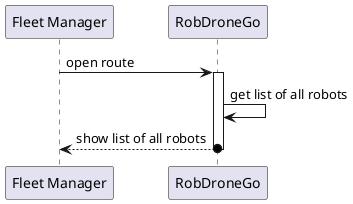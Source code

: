 @startuml SD Lv1

participant "Fleet Manager" as fleetManager
participant RobDroneGo as system
fleetManager -> system : open route
activate system

system -> system : get list of all robots

fleetManager <--o system : show list of all robots
deactivate system

@enduml